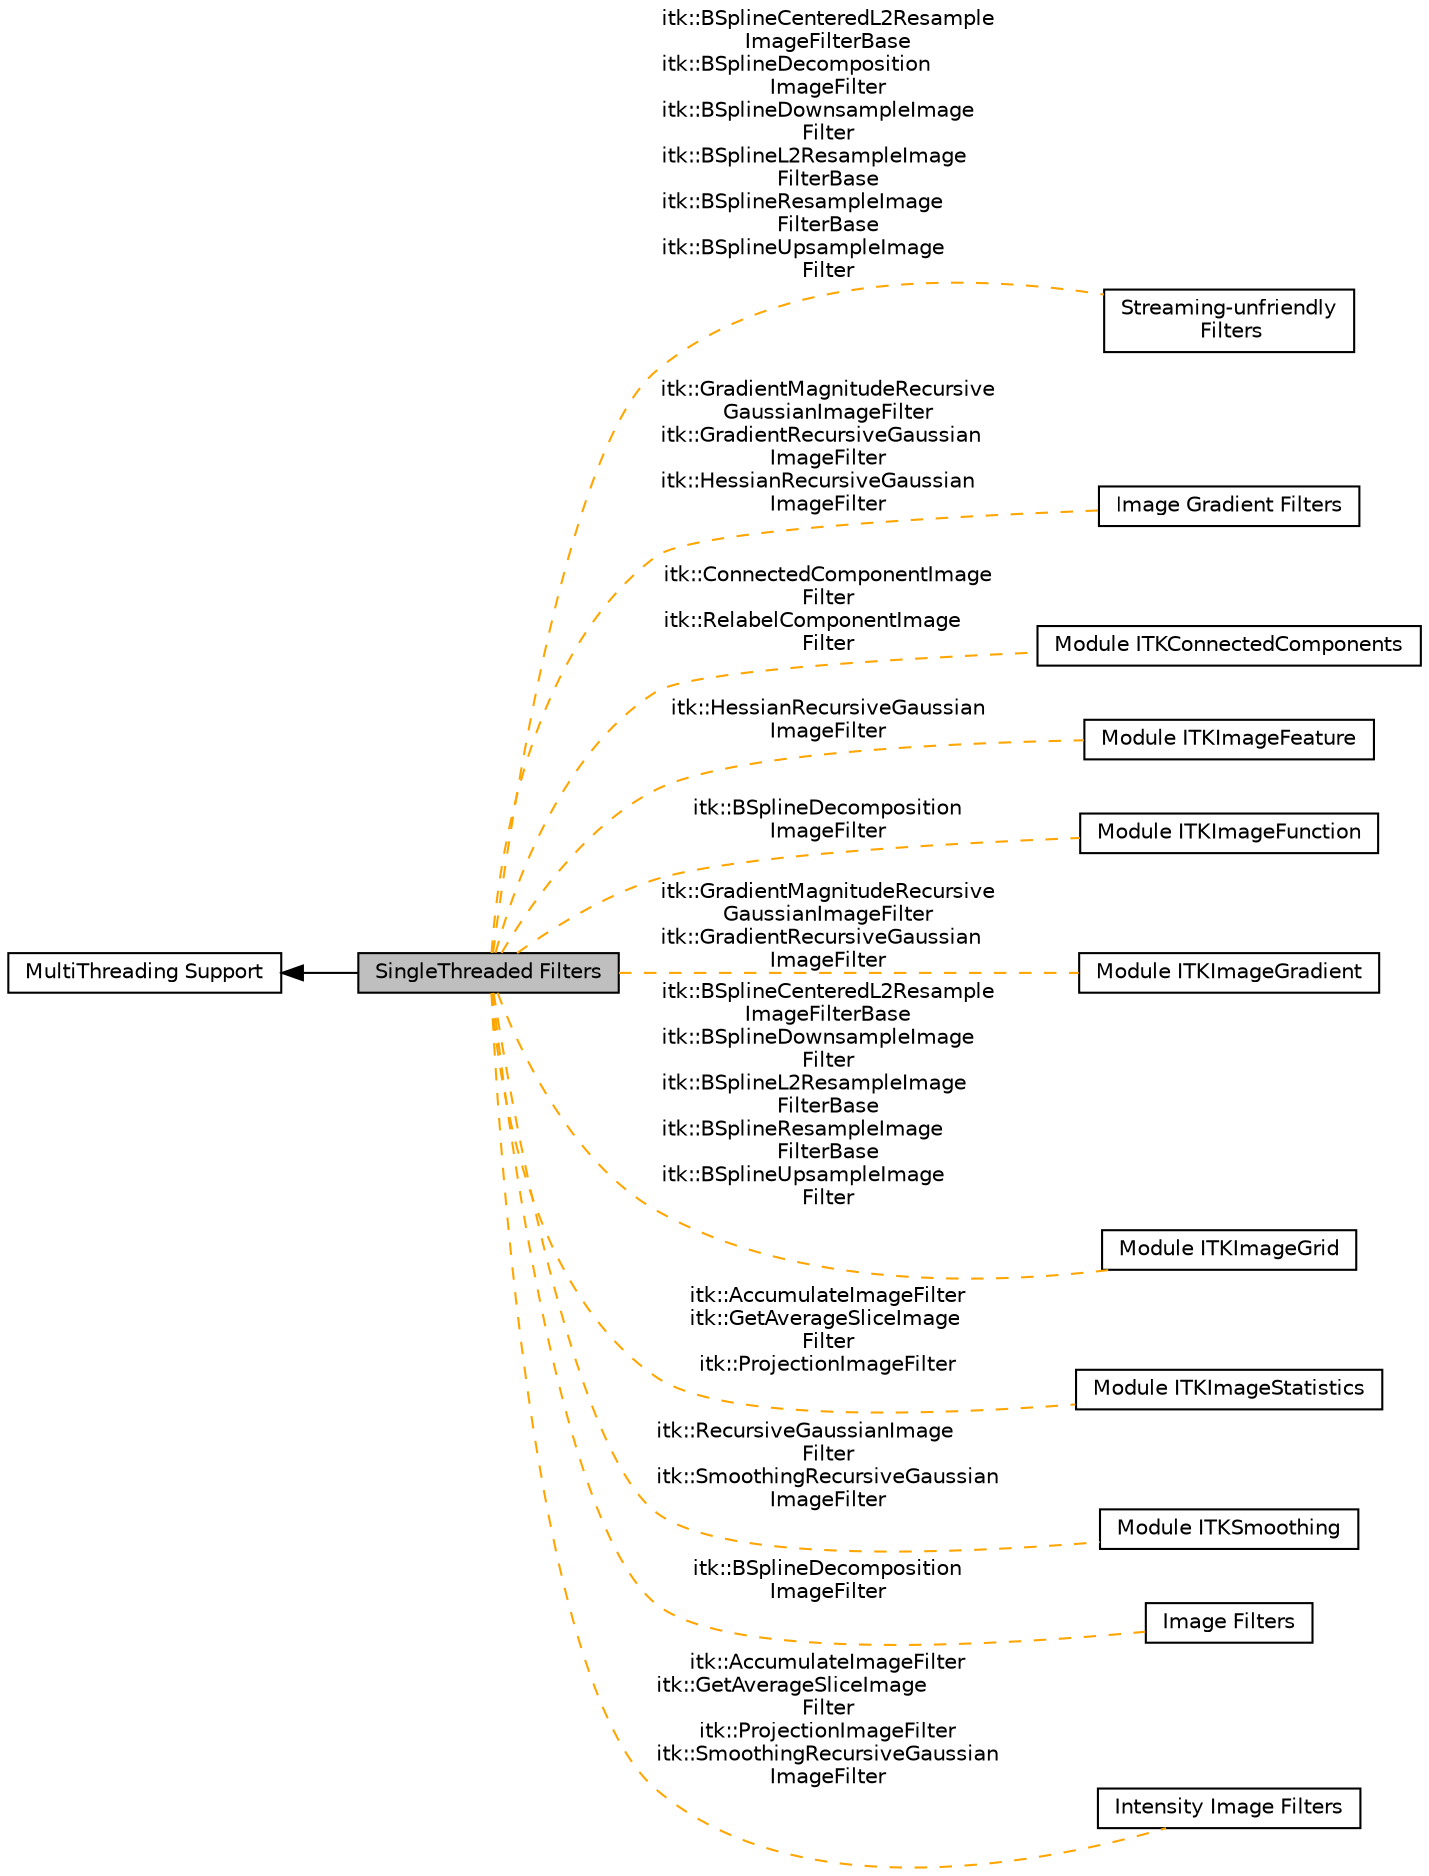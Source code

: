 digraph "SingleThreaded Filters"
{
  edge [fontname="Helvetica",fontsize="10",labelfontname="Helvetica",labelfontsize="10"];
  node [fontname="Helvetica",fontsize="10",shape=box];
  rankdir=LR;
  Node5 [label="Streaming-unfriendly\l Filters",height=0.2,width=0.4,color="black", fillcolor="white", style="filled",URL="$group__CannotBeStreamed.html",tooltip=" "];
  Node10 [label="Image Gradient Filters",height=0.2,width=0.4,color="black", fillcolor="white", style="filled",URL="$group__GradientFilters.html",tooltip=" "];
  Node9 [label="Module ITKConnectedComponents",height=0.2,width=0.4,color="black", fillcolor="white", style="filled",URL="$group__ITKConnectedComponents.html",tooltip=" "];
  Node12 [label="Module ITKImageFeature",height=0.2,width=0.4,color="black", fillcolor="white", style="filled",URL="$group__ITKImageFeature.html",tooltip=" "];
  Node8 [label="Module ITKImageFunction",height=0.2,width=0.4,color="black", fillcolor="white", style="filled",URL="$group__ITKImageFunction.html",tooltip=" "];
  Node11 [label="Module ITKImageGradient",height=0.2,width=0.4,color="black", fillcolor="white", style="filled",URL="$group__ITKImageGradient.html",tooltip=" "];
  Node6 [label="Module ITKImageGrid",height=0.2,width=0.4,color="black", fillcolor="white", style="filled",URL="$group__ITKImageGrid.html",tooltip=" "];
  Node4 [label="Module ITKImageStatistics",height=0.2,width=0.4,color="black", fillcolor="white", style="filled",URL="$group__ITKImageStatistics.html",tooltip=" "];
  Node13 [label="Module ITKSmoothing",height=0.2,width=0.4,color="black", fillcolor="white", style="filled",URL="$group__ITKSmoothing.html",tooltip=" "];
  Node7 [label="Image Filters",height=0.2,width=0.4,color="black", fillcolor="white", style="filled",URL="$group__ImageFilters.html",tooltip=" "];
  Node3 [label="Intensity Image Filters",height=0.2,width=0.4,color="black", fillcolor="white", style="filled",URL="$group__IntensityImageFilters.html",tooltip=" "];
  Node2 [label="MultiThreading Support",height=0.2,width=0.4,color="black", fillcolor="white", style="filled",URL="$group__MultiThreadingGroup.html",tooltip=" "];
  Node1 [label="SingleThreaded Filters",height=0.2,width=0.4,color="black", fillcolor="grey75", style="filled", fontcolor="black",tooltip=" "];
  Node2->Node1 [shape=plaintext, dir="back", style="solid"];
  Node1->Node3 [shape=plaintext, label="itk::AccumulateImageFilter\nitk::GetAverageSliceImage\lFilter\nitk::ProjectionImageFilter\nitk::SmoothingRecursiveGaussian\lImageFilter", color="orange", dir="none", style="dashed"];
  Node1->Node4 [shape=plaintext, label="itk::AccumulateImageFilter\nitk::GetAverageSliceImage\lFilter\nitk::ProjectionImageFilter", color="orange", dir="none", style="dashed"];
  Node1->Node5 [shape=plaintext, label="itk::BSplineCenteredL2Resample\lImageFilterBase\nitk::BSplineDecomposition\lImageFilter\nitk::BSplineDownsampleImage\lFilter\nitk::BSplineL2ResampleImage\lFilterBase\nitk::BSplineResampleImage\lFilterBase\nitk::BSplineUpsampleImage\lFilter", color="orange", dir="none", style="dashed"];
  Node1->Node6 [shape=plaintext, label="itk::BSplineCenteredL2Resample\lImageFilterBase\nitk::BSplineDownsampleImage\lFilter\nitk::BSplineL2ResampleImage\lFilterBase\nitk::BSplineResampleImage\lFilterBase\nitk::BSplineUpsampleImage\lFilter", color="orange", dir="none", style="dashed"];
  Node1->Node7 [shape=plaintext, label="itk::BSplineDecomposition\lImageFilter", color="orange", dir="none", style="dashed"];
  Node1->Node8 [shape=plaintext, label="itk::BSplineDecomposition\lImageFilter", color="orange", dir="none", style="dashed"];
  Node1->Node9 [shape=plaintext, label="itk::ConnectedComponentImage\lFilter\nitk::RelabelComponentImage\lFilter", color="orange", dir="none", style="dashed"];
  Node1->Node10 [shape=plaintext, label="itk::GradientMagnitudeRecursive\lGaussianImageFilter\nitk::GradientRecursiveGaussian\lImageFilter\nitk::HessianRecursiveGaussian\lImageFilter", color="orange", dir="none", style="dashed"];
  Node1->Node11 [shape=plaintext, label="itk::GradientMagnitudeRecursive\lGaussianImageFilter\nitk::GradientRecursiveGaussian\lImageFilter", color="orange", dir="none", style="dashed"];
  Node1->Node12 [shape=plaintext, label="itk::HessianRecursiveGaussian\lImageFilter", color="orange", dir="none", style="dashed"];
  Node1->Node13 [shape=plaintext, label="itk::RecursiveGaussianImage\lFilter\nitk::SmoothingRecursiveGaussian\lImageFilter", color="orange", dir="none", style="dashed"];
}
